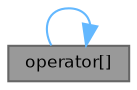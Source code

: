 digraph "operator[]"
{
 // LATEX_PDF_SIZE
  bgcolor="transparent";
  edge [fontname=Helvetica,fontsize=8,labelfontname=Helvetica,labelfontsize=8];
  node [fontname=Helvetica,fontsize=8,shape=box,height=0.2,width=0.4];
  rankdir="RL";
  Node1 [id="Node000001",label="operator[]",height=0.2,width=0.4,color="gray40", fillcolor="grey60", style="filled", fontcolor="black",tooltip="Retrieves the node at a specified coordinate."];
  Node1 -> Node1 [id="edge1_Node000001_Node000001",dir="back",color="steelblue1",style="solid",tooltip=" "];
}
